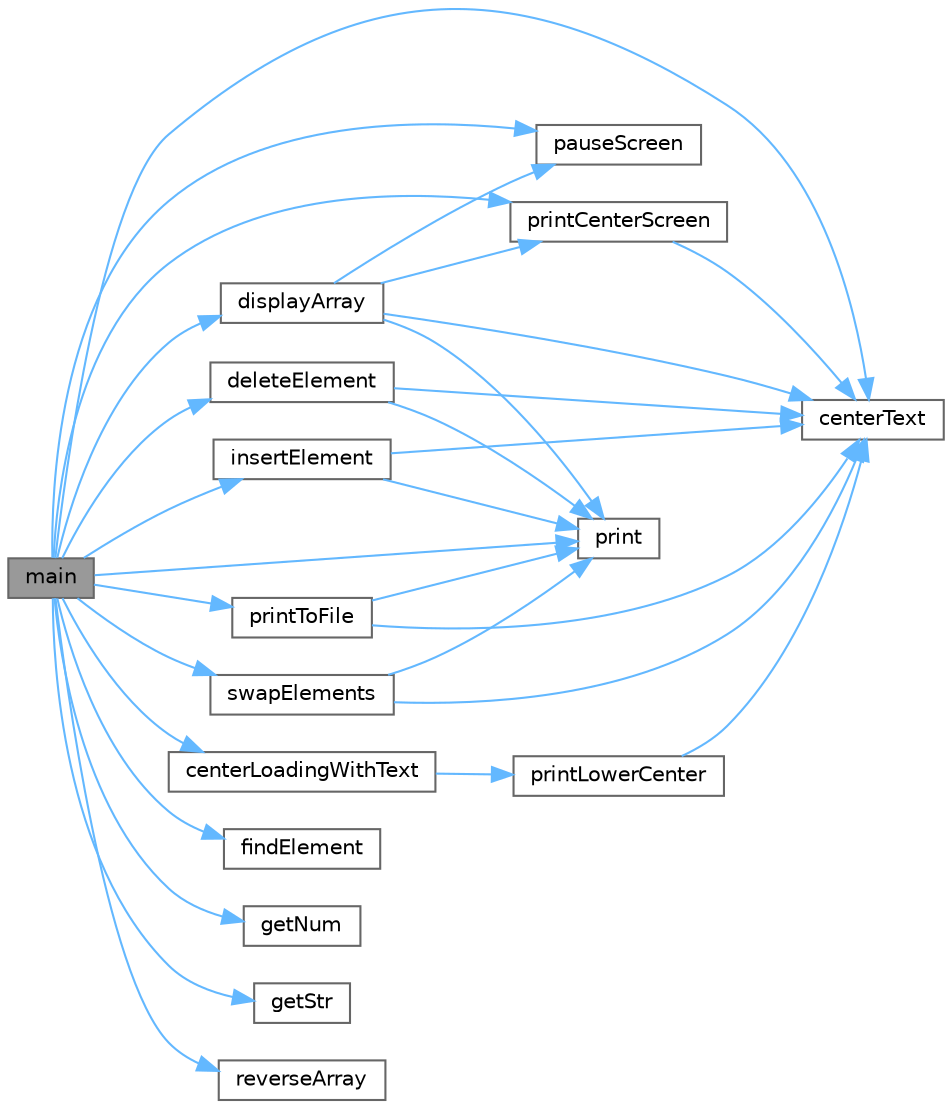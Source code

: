 digraph "main"
{
 // LATEX_PDF_SIZE
  bgcolor="transparent";
  edge [fontname=Helvetica,fontsize=10,labelfontname=Helvetica,labelfontsize=10];
  node [fontname=Helvetica,fontsize=10,shape=box,height=0.2,width=0.4];
  rankdir="LR";
  Node1 [id="Node000001",label="main",height=0.2,width=0.4,color="gray40", fillcolor="grey60", style="filled", fontcolor="black",tooltip=" "];
  Node1 -> Node2 [id="edge1_Node000001_Node000002",color="steelblue1",style="solid",tooltip=" "];
  Node2 [id="Node000002",label="centerLoadingWithText",height=0.2,width=0.4,color="grey40", fillcolor="white", style="filled",URL="$basic_array_manipulation_8cpp.html#a64483af96ab551ae4f66d339789b3f74",tooltip="Center loading animation with text."];
  Node2 -> Node3 [id="edge2_Node000002_Node000003",color="steelblue1",style="solid",tooltip=" "];
  Node3 [id="Node000003",label="printLowerCenter",height=0.2,width=0.4,color="grey40", fillcolor="white", style="filled",URL="$consoleprint_8h.html#ae43d4d13aaaf43851bd601eed82fc95c",tooltip="Print the text in the center horizontally and lower vertically of the terminal."];
  Node3 -> Node4 [id="edge3_Node000003_Node000004",color="steelblue1",style="solid",tooltip=" "];
  Node4 [id="Node000004",label="centerText",height=0.2,width=0.4,color="grey40", fillcolor="white", style="filled",URL="$consoleprint_8h.html#a946deb6f4685786b58ce7a06e22fe8e7",tooltip=" "];
  Node1 -> Node4 [id="edge4_Node000001_Node000004",color="steelblue1",style="solid",tooltip=" "];
  Node1 -> Node5 [id="edge5_Node000001_Node000005",color="steelblue1",style="solid",tooltip=" "];
  Node5 [id="Node000005",label="deleteElement",height=0.2,width=0.4,color="grey40", fillcolor="white", style="filled",URL="$basic_array_manipulation_8cpp.html#acc369601e2ff697e3e0c3af9077f91ff",tooltip="delete an element at a given position"];
  Node5 -> Node4 [id="edge6_Node000005_Node000004",color="steelblue1",style="solid",tooltip=" "];
  Node5 -> Node6 [id="edge7_Node000005_Node000006",color="steelblue1",style="solid",tooltip=" "];
  Node6 [id="Node000006",label="print",height=0.2,width=0.4,color="grey40", fillcolor="white", style="filled",URL="$print_8h.html#af04078888e447f948566919c3858fe47",tooltip="print the value to the console with new line at the end"];
  Node1 -> Node7 [id="edge8_Node000001_Node000007",color="steelblue1",style="solid",tooltip=" "];
  Node7 [id="Node000007",label="displayArray",height=0.2,width=0.4,color="grey40", fillcolor="white", style="filled",URL="$basic_array_manipulation_8cpp.html#aa85b538c6b430f28a30a213baf5087d9",tooltip="Display the array contents."];
  Node7 -> Node4 [id="edge9_Node000007_Node000004",color="steelblue1",style="solid",tooltip=" "];
  Node7 -> Node8 [id="edge10_Node000007_Node000008",color="steelblue1",style="solid",tooltip=" "];
  Node8 [id="Node000008",label="pauseScreen",height=0.2,width=0.4,color="grey40", fillcolor="white", style="filled",URL="$handlepause_8h.html#aa2dfe82c1a9b8abacbe2f709c3cdafac",tooltip="pauses the screen and waits for user to press enter"];
  Node7 -> Node6 [id="edge11_Node000007_Node000006",color="steelblue1",style="solid",tooltip=" "];
  Node7 -> Node9 [id="edge12_Node000007_Node000009",color="steelblue1",style="solid",tooltip=" "];
  Node9 [id="Node000009",label="printCenterScreen",height=0.2,width=0.4,color="grey40", fillcolor="white", style="filled",URL="$consoleprint_8h.html#a25532492afc1e7cd67ad5fda5ccb5b9f",tooltip="Print the text in the center of the terminal."];
  Node9 -> Node4 [id="edge13_Node000009_Node000004",color="steelblue1",style="solid",tooltip=" "];
  Node1 -> Node10 [id="edge14_Node000001_Node000010",color="steelblue1",style="solid",tooltip=" "];
  Node10 [id="Node000010",label="findElement",height=0.2,width=0.4,color="grey40", fillcolor="white", style="filled",URL="$basic_array_manipulation_8cpp.html#ad2115b1416ce83821f829c7e510c0386",tooltip="Find an element in the array."];
  Node1 -> Node11 [id="edge15_Node000001_Node000011",color="steelblue1",style="solid",tooltip=" "];
  Node11 [id="Node000011",label="getNum",height=0.2,width=0.4,color="grey40", fillcolor="white", style="filled",URL="$snippets_8h.html#a9b061d9d3d742b1dc8f68e17377383bb",tooltip=" "];
  Node1 -> Node12 [id="edge16_Node000001_Node000012",color="steelblue1",style="solid",tooltip=" "];
  Node12 [id="Node000012",label="getStr",height=0.2,width=0.4,color="grey40", fillcolor="white", style="filled",URL="$snippets_8h.html#af8e7c159b1b91b5d208a01fc24c7923a",tooltip=" "];
  Node1 -> Node13 [id="edge17_Node000001_Node000013",color="steelblue1",style="solid",tooltip=" "];
  Node13 [id="Node000013",label="insertElement",height=0.2,width=0.4,color="grey40", fillcolor="white", style="filled",URL="$basic_array_manipulation_8cpp.html#aab382ddee73c6b98a146f3df5b13b4ad",tooltip="Insert an element at a given position."];
  Node13 -> Node4 [id="edge18_Node000013_Node000004",color="steelblue1",style="solid",tooltip=" "];
  Node13 -> Node6 [id="edge19_Node000013_Node000006",color="steelblue1",style="solid",tooltip=" "];
  Node1 -> Node8 [id="edge20_Node000001_Node000008",color="steelblue1",style="solid",tooltip=" "];
  Node1 -> Node6 [id="edge21_Node000001_Node000006",color="steelblue1",style="solid",tooltip=" "];
  Node1 -> Node9 [id="edge22_Node000001_Node000009",color="steelblue1",style="solid",tooltip=" "];
  Node1 -> Node14 [id="edge23_Node000001_Node000014",color="steelblue1",style="solid",tooltip=" "];
  Node14 [id="Node000014",label="printToFile",height=0.2,width=0.4,color="grey40", fillcolor="white", style="filled",URL="$basic_array_manipulation_8cpp.html#a7a0b1a9f7391b4858a9dc52a23c5a276",tooltip="Print the array contents to a file."];
  Node14 -> Node4 [id="edge24_Node000014_Node000004",color="steelblue1",style="solid",tooltip=" "];
  Node14 -> Node6 [id="edge25_Node000014_Node000006",color="steelblue1",style="solid",tooltip=" "];
  Node1 -> Node15 [id="edge26_Node000001_Node000015",color="steelblue1",style="solid",tooltip=" "];
  Node15 [id="Node000015",label="reverseArray",height=0.2,width=0.4,color="grey40", fillcolor="white", style="filled",URL="$basic_array_manipulation_8cpp.html#adc726ef395ba98d2990de25c6b07503a",tooltip="Reverse the array contents."];
  Node1 -> Node16 [id="edge27_Node000001_Node000016",color="steelblue1",style="solid",tooltip=" "];
  Node16 [id="Node000016",label="swapElements",height=0.2,width=0.4,color="grey40", fillcolor="white", style="filled",URL="$basic_array_manipulation_8cpp.html#a9d467e51f99d5f359d7c4220801c575d",tooltip="swap two elements at given positions"];
  Node16 -> Node4 [id="edge28_Node000016_Node000004",color="steelblue1",style="solid",tooltip=" "];
  Node16 -> Node6 [id="edge29_Node000016_Node000006",color="steelblue1",style="solid",tooltip=" "];
}
